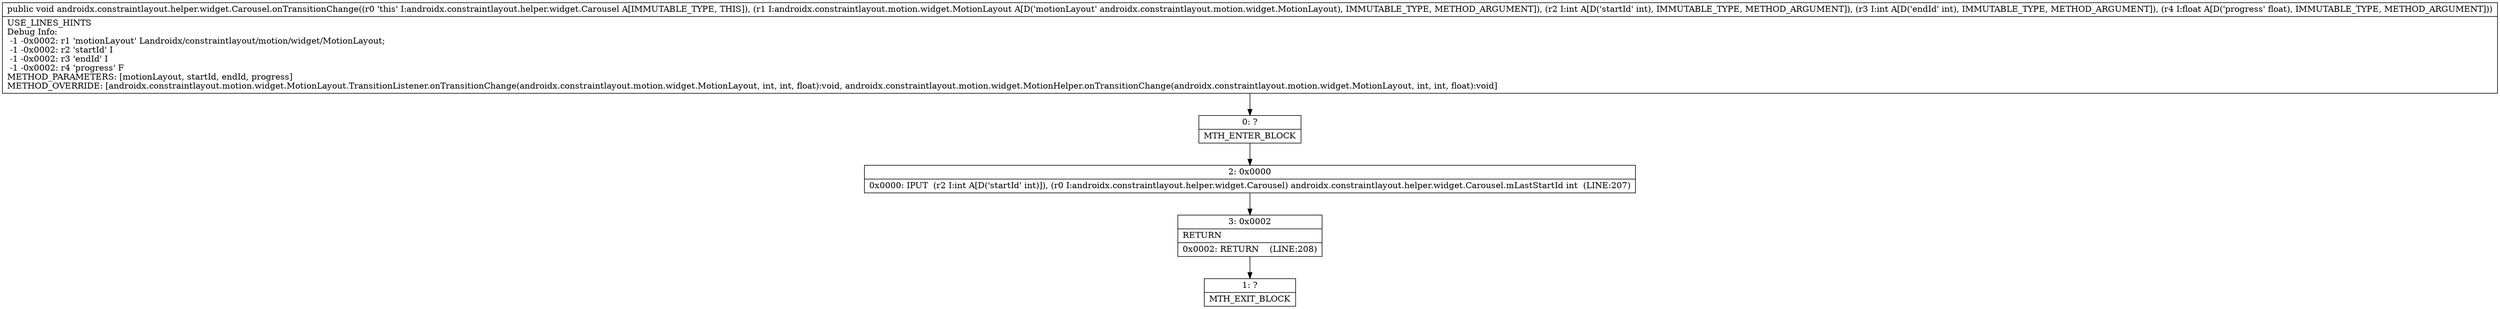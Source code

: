 digraph "CFG forandroidx.constraintlayout.helper.widget.Carousel.onTransitionChange(Landroidx\/constraintlayout\/motion\/widget\/MotionLayout;IIF)V" {
Node_0 [shape=record,label="{0\:\ ?|MTH_ENTER_BLOCK\l}"];
Node_2 [shape=record,label="{2\:\ 0x0000|0x0000: IPUT  (r2 I:int A[D('startId' int)]), (r0 I:androidx.constraintlayout.helper.widget.Carousel) androidx.constraintlayout.helper.widget.Carousel.mLastStartId int  (LINE:207)\l}"];
Node_3 [shape=record,label="{3\:\ 0x0002|RETURN\l|0x0002: RETURN    (LINE:208)\l}"];
Node_1 [shape=record,label="{1\:\ ?|MTH_EXIT_BLOCK\l}"];
MethodNode[shape=record,label="{public void androidx.constraintlayout.helper.widget.Carousel.onTransitionChange((r0 'this' I:androidx.constraintlayout.helper.widget.Carousel A[IMMUTABLE_TYPE, THIS]), (r1 I:androidx.constraintlayout.motion.widget.MotionLayout A[D('motionLayout' androidx.constraintlayout.motion.widget.MotionLayout), IMMUTABLE_TYPE, METHOD_ARGUMENT]), (r2 I:int A[D('startId' int), IMMUTABLE_TYPE, METHOD_ARGUMENT]), (r3 I:int A[D('endId' int), IMMUTABLE_TYPE, METHOD_ARGUMENT]), (r4 I:float A[D('progress' float), IMMUTABLE_TYPE, METHOD_ARGUMENT]))  | USE_LINES_HINTS\lDebug Info:\l  \-1 \-0x0002: r1 'motionLayout' Landroidx\/constraintlayout\/motion\/widget\/MotionLayout;\l  \-1 \-0x0002: r2 'startId' I\l  \-1 \-0x0002: r3 'endId' I\l  \-1 \-0x0002: r4 'progress' F\lMETHOD_PARAMETERS: [motionLayout, startId, endId, progress]\lMETHOD_OVERRIDE: [androidx.constraintlayout.motion.widget.MotionLayout.TransitionListener.onTransitionChange(androidx.constraintlayout.motion.widget.MotionLayout, int, int, float):void, androidx.constraintlayout.motion.widget.MotionHelper.onTransitionChange(androidx.constraintlayout.motion.widget.MotionLayout, int, int, float):void]\l}"];
MethodNode -> Node_0;Node_0 -> Node_2;
Node_2 -> Node_3;
Node_3 -> Node_1;
}


